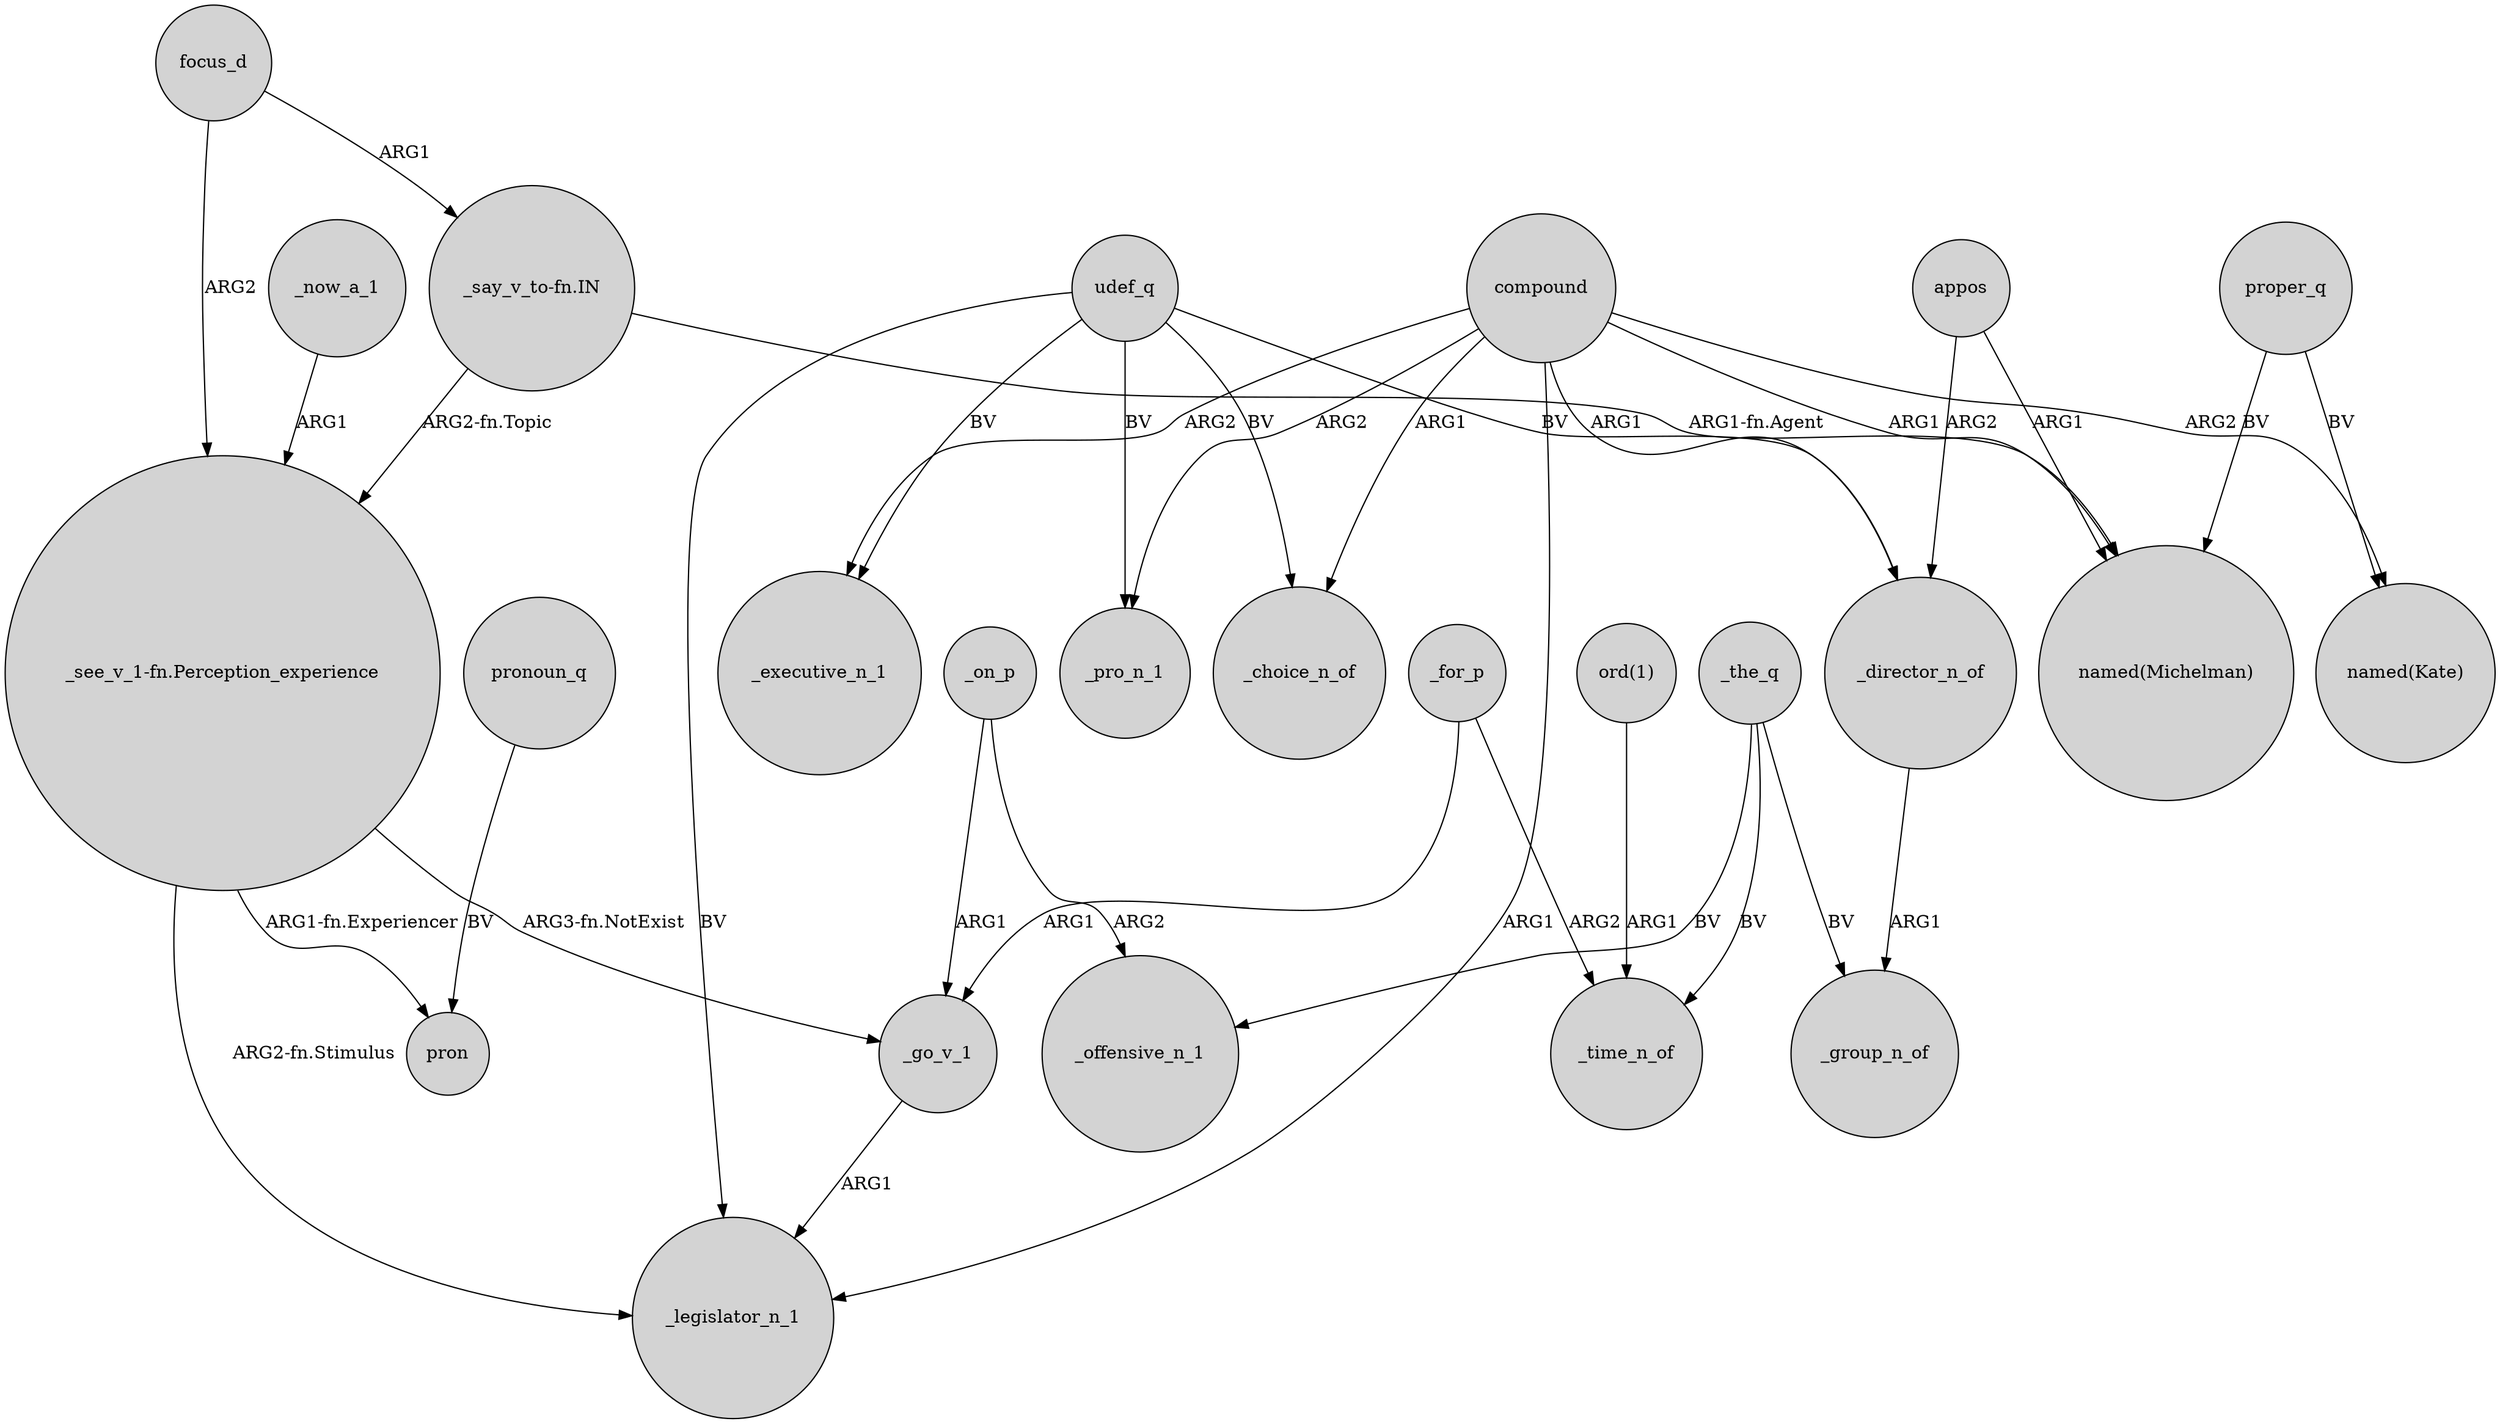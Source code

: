 digraph {
	node [shape=circle style=filled]
	"_see_v_1-fn.Perception_experience" -> pron [label="ARG1-fn.Experiencer"]
	"_say_v_to-fn.IN" -> "named(Michelman)" [label="ARG1-fn.Agent"]
	udef_q -> _executive_n_1 [label=BV]
	udef_q -> _legislator_n_1 [label=BV]
	focus_d -> "_see_v_1-fn.Perception_experience" [label=ARG2]
	compound -> _legislator_n_1 [label=ARG1]
	compound -> _pro_n_1 [label=ARG2]
	_director_n_of -> _group_n_of [label=ARG1]
	"_say_v_to-fn.IN" -> "_see_v_1-fn.Perception_experience" [label="ARG2-fn.Topic"]
	appos -> "named(Michelman)" [label=ARG1]
	"_see_v_1-fn.Perception_experience" -> _legislator_n_1 [label="ARG2-fn.Stimulus"]
	_the_q -> _group_n_of [label=BV]
	_for_p -> _time_n_of [label=ARG2]
	udef_q -> _director_n_of [label=BV]
	proper_q -> "named(Kate)" [label=BV]
	compound -> "named(Kate)" [label=ARG2]
	pronoun_q -> pron [label=BV]
	_the_q -> _time_n_of [label=BV]
	compound -> _choice_n_of [label=ARG1]
	udef_q -> _choice_n_of [label=BV]
	_go_v_1 -> _legislator_n_1 [label=ARG1]
	compound -> "named(Michelman)" [label=ARG1]
	"_see_v_1-fn.Perception_experience" -> _go_v_1 [label="ARG3-fn.NotExist"]
	udef_q -> _pro_n_1 [label=BV]
	_on_p -> _offensive_n_1 [label=ARG2]
	_on_p -> _go_v_1 [label=ARG1]
	_for_p -> _go_v_1 [label=ARG1]
	_now_a_1 -> "_see_v_1-fn.Perception_experience" [label=ARG1]
	_the_q -> _offensive_n_1 [label=BV]
	compound -> _director_n_of [label=ARG1]
	compound -> _executive_n_1 [label=ARG2]
	appos -> _director_n_of [label=ARG2]
	proper_q -> "named(Michelman)" [label=BV]
	"ord(1)" -> _time_n_of [label=ARG1]
	focus_d -> "_say_v_to-fn.IN" [label=ARG1]
}
